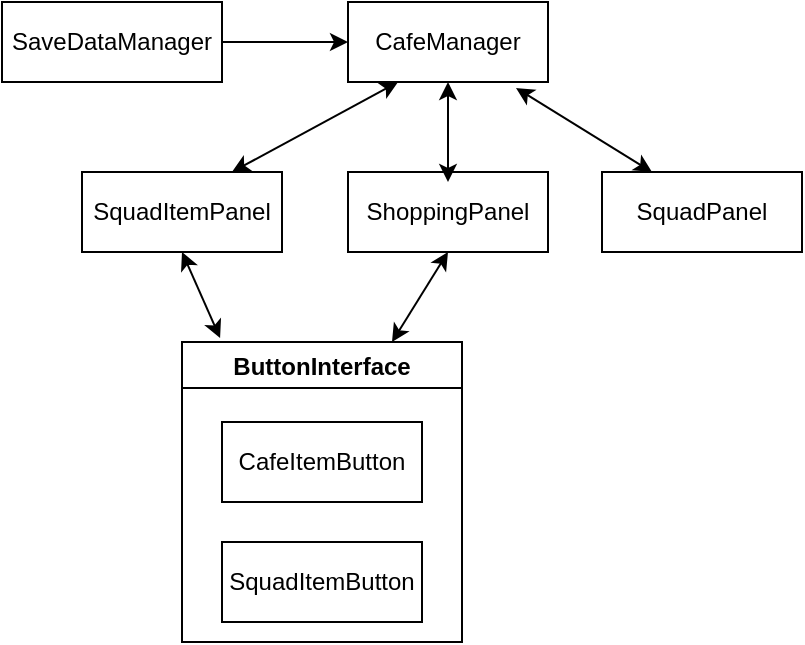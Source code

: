 <mxfile version="16.5.6" type="github">
  <diagram id="C5RBs43oDa-KdzZeNtuy" name="Page-1">
    <mxGraphModel dx="641" dy="776" grid="1" gridSize="10" guides="1" tooltips="1" connect="1" arrows="1" fold="1" page="1" pageScale="1" pageWidth="827" pageHeight="1169" math="0" shadow="0">
      <root>
        <mxCell id="WIyWlLk6GJQsqaUBKTNV-0" />
        <mxCell id="WIyWlLk6GJQsqaUBKTNV-1" parent="WIyWlLk6GJQsqaUBKTNV-0" />
        <mxCell id="G5OpUe5toHeCuUsAMi-t-0" value="CafeManager" style="rounded=0;whiteSpace=wrap;html=1;" vertex="1" parent="WIyWlLk6GJQsqaUBKTNV-1">
          <mxGeometry x="363" y="480" width="100" height="40" as="geometry" />
        </mxCell>
        <mxCell id="G5OpUe5toHeCuUsAMi-t-1" value="ShoppingPanel" style="rounded=0;whiteSpace=wrap;html=1;" vertex="1" parent="WIyWlLk6GJQsqaUBKTNV-1">
          <mxGeometry x="363" y="565" width="100" height="40" as="geometry" />
        </mxCell>
        <mxCell id="G5OpUe5toHeCuUsAMi-t-2" value="" style="endArrow=classic;startArrow=classic;html=1;rounded=0;entryX=0.5;entryY=1;entryDx=0;entryDy=0;" edge="1" parent="WIyWlLk6GJQsqaUBKTNV-1" target="G5OpUe5toHeCuUsAMi-t-0">
          <mxGeometry width="50" height="50" relative="1" as="geometry">
            <mxPoint x="413" y="570" as="sourcePoint" />
            <mxPoint x="470" y="570" as="targetPoint" />
          </mxGeometry>
        </mxCell>
        <mxCell id="G5OpUe5toHeCuUsAMi-t-3" value="SquadItemPanel" style="rounded=0;whiteSpace=wrap;html=1;" vertex="1" parent="WIyWlLk6GJQsqaUBKTNV-1">
          <mxGeometry x="230" y="565" width="100" height="40" as="geometry" />
        </mxCell>
        <mxCell id="G5OpUe5toHeCuUsAMi-t-4" value="" style="endArrow=classic;startArrow=classic;html=1;rounded=0;entryX=0.25;entryY=1;entryDx=0;entryDy=0;exitX=0.75;exitY=0;exitDx=0;exitDy=0;" edge="1" parent="WIyWlLk6GJQsqaUBKTNV-1" source="G5OpUe5toHeCuUsAMi-t-3" target="G5OpUe5toHeCuUsAMi-t-0">
          <mxGeometry width="50" height="50" relative="1" as="geometry">
            <mxPoint x="420" y="620" as="sourcePoint" />
            <mxPoint x="470" y="570" as="targetPoint" />
          </mxGeometry>
        </mxCell>
        <mxCell id="G5OpUe5toHeCuUsAMi-t-5" value="SquadPanel" style="rounded=0;whiteSpace=wrap;html=1;" vertex="1" parent="WIyWlLk6GJQsqaUBKTNV-1">
          <mxGeometry x="490" y="565" width="100" height="40" as="geometry" />
        </mxCell>
        <mxCell id="G5OpUe5toHeCuUsAMi-t-6" value="" style="endArrow=classic;startArrow=classic;html=1;rounded=0;entryX=0.84;entryY=1.075;entryDx=0;entryDy=0;entryPerimeter=0;exitX=0.25;exitY=0;exitDx=0;exitDy=0;" edge="1" parent="WIyWlLk6GJQsqaUBKTNV-1" source="G5OpUe5toHeCuUsAMi-t-5" target="G5OpUe5toHeCuUsAMi-t-0">
          <mxGeometry width="50" height="50" relative="1" as="geometry">
            <mxPoint x="420" y="620" as="sourcePoint" />
            <mxPoint x="470" y="570" as="targetPoint" />
          </mxGeometry>
        </mxCell>
        <mxCell id="G5OpUe5toHeCuUsAMi-t-9" value="ButtonInterface" style="swimlane;" vertex="1" parent="WIyWlLk6GJQsqaUBKTNV-1">
          <mxGeometry x="280" y="650" width="140" height="150" as="geometry" />
        </mxCell>
        <mxCell id="G5OpUe5toHeCuUsAMi-t-8" value="SquadItemButton" style="rounded=0;whiteSpace=wrap;html=1;" vertex="1" parent="G5OpUe5toHeCuUsAMi-t-9">
          <mxGeometry x="20" y="100" width="100" height="40" as="geometry" />
        </mxCell>
        <mxCell id="G5OpUe5toHeCuUsAMi-t-7" value="CafeItemButton" style="rounded=0;whiteSpace=wrap;html=1;" vertex="1" parent="G5OpUe5toHeCuUsAMi-t-9">
          <mxGeometry x="20" y="40" width="100" height="40" as="geometry" />
        </mxCell>
        <mxCell id="G5OpUe5toHeCuUsAMi-t-12" value="" style="endArrow=classic;startArrow=classic;html=1;rounded=0;exitX=0.75;exitY=0;exitDx=0;exitDy=0;entryX=0.5;entryY=1;entryDx=0;entryDy=0;" edge="1" parent="WIyWlLk6GJQsqaUBKTNV-1" source="G5OpUe5toHeCuUsAMi-t-9" target="G5OpUe5toHeCuUsAMi-t-1">
          <mxGeometry width="50" height="50" relative="1" as="geometry">
            <mxPoint x="420" y="620" as="sourcePoint" />
            <mxPoint x="470" y="570" as="targetPoint" />
          </mxGeometry>
        </mxCell>
        <mxCell id="G5OpUe5toHeCuUsAMi-t-15" value="" style="endArrow=classic;startArrow=classic;html=1;rounded=0;exitX=0.136;exitY=-0.013;exitDx=0;exitDy=0;exitPerimeter=0;entryX=0.5;entryY=1;entryDx=0;entryDy=0;" edge="1" parent="WIyWlLk6GJQsqaUBKTNV-1" source="G5OpUe5toHeCuUsAMi-t-9" target="G5OpUe5toHeCuUsAMi-t-3">
          <mxGeometry width="50" height="50" relative="1" as="geometry">
            <mxPoint x="420" y="620" as="sourcePoint" />
            <mxPoint x="470" y="570" as="targetPoint" />
          </mxGeometry>
        </mxCell>
        <mxCell id="G5OpUe5toHeCuUsAMi-t-16" value="SaveDataManager" style="rounded=0;whiteSpace=wrap;html=1;" vertex="1" parent="WIyWlLk6GJQsqaUBKTNV-1">
          <mxGeometry x="190" y="480" width="110" height="40" as="geometry" />
        </mxCell>
        <mxCell id="G5OpUe5toHeCuUsAMi-t-17" value="" style="endArrow=classic;html=1;rounded=0;" edge="1" parent="WIyWlLk6GJQsqaUBKTNV-1" target="G5OpUe5toHeCuUsAMi-t-0">
          <mxGeometry width="50" height="50" relative="1" as="geometry">
            <mxPoint x="300" y="500" as="sourcePoint" />
            <mxPoint x="360" y="500" as="targetPoint" />
          </mxGeometry>
        </mxCell>
      </root>
    </mxGraphModel>
  </diagram>
</mxfile>
